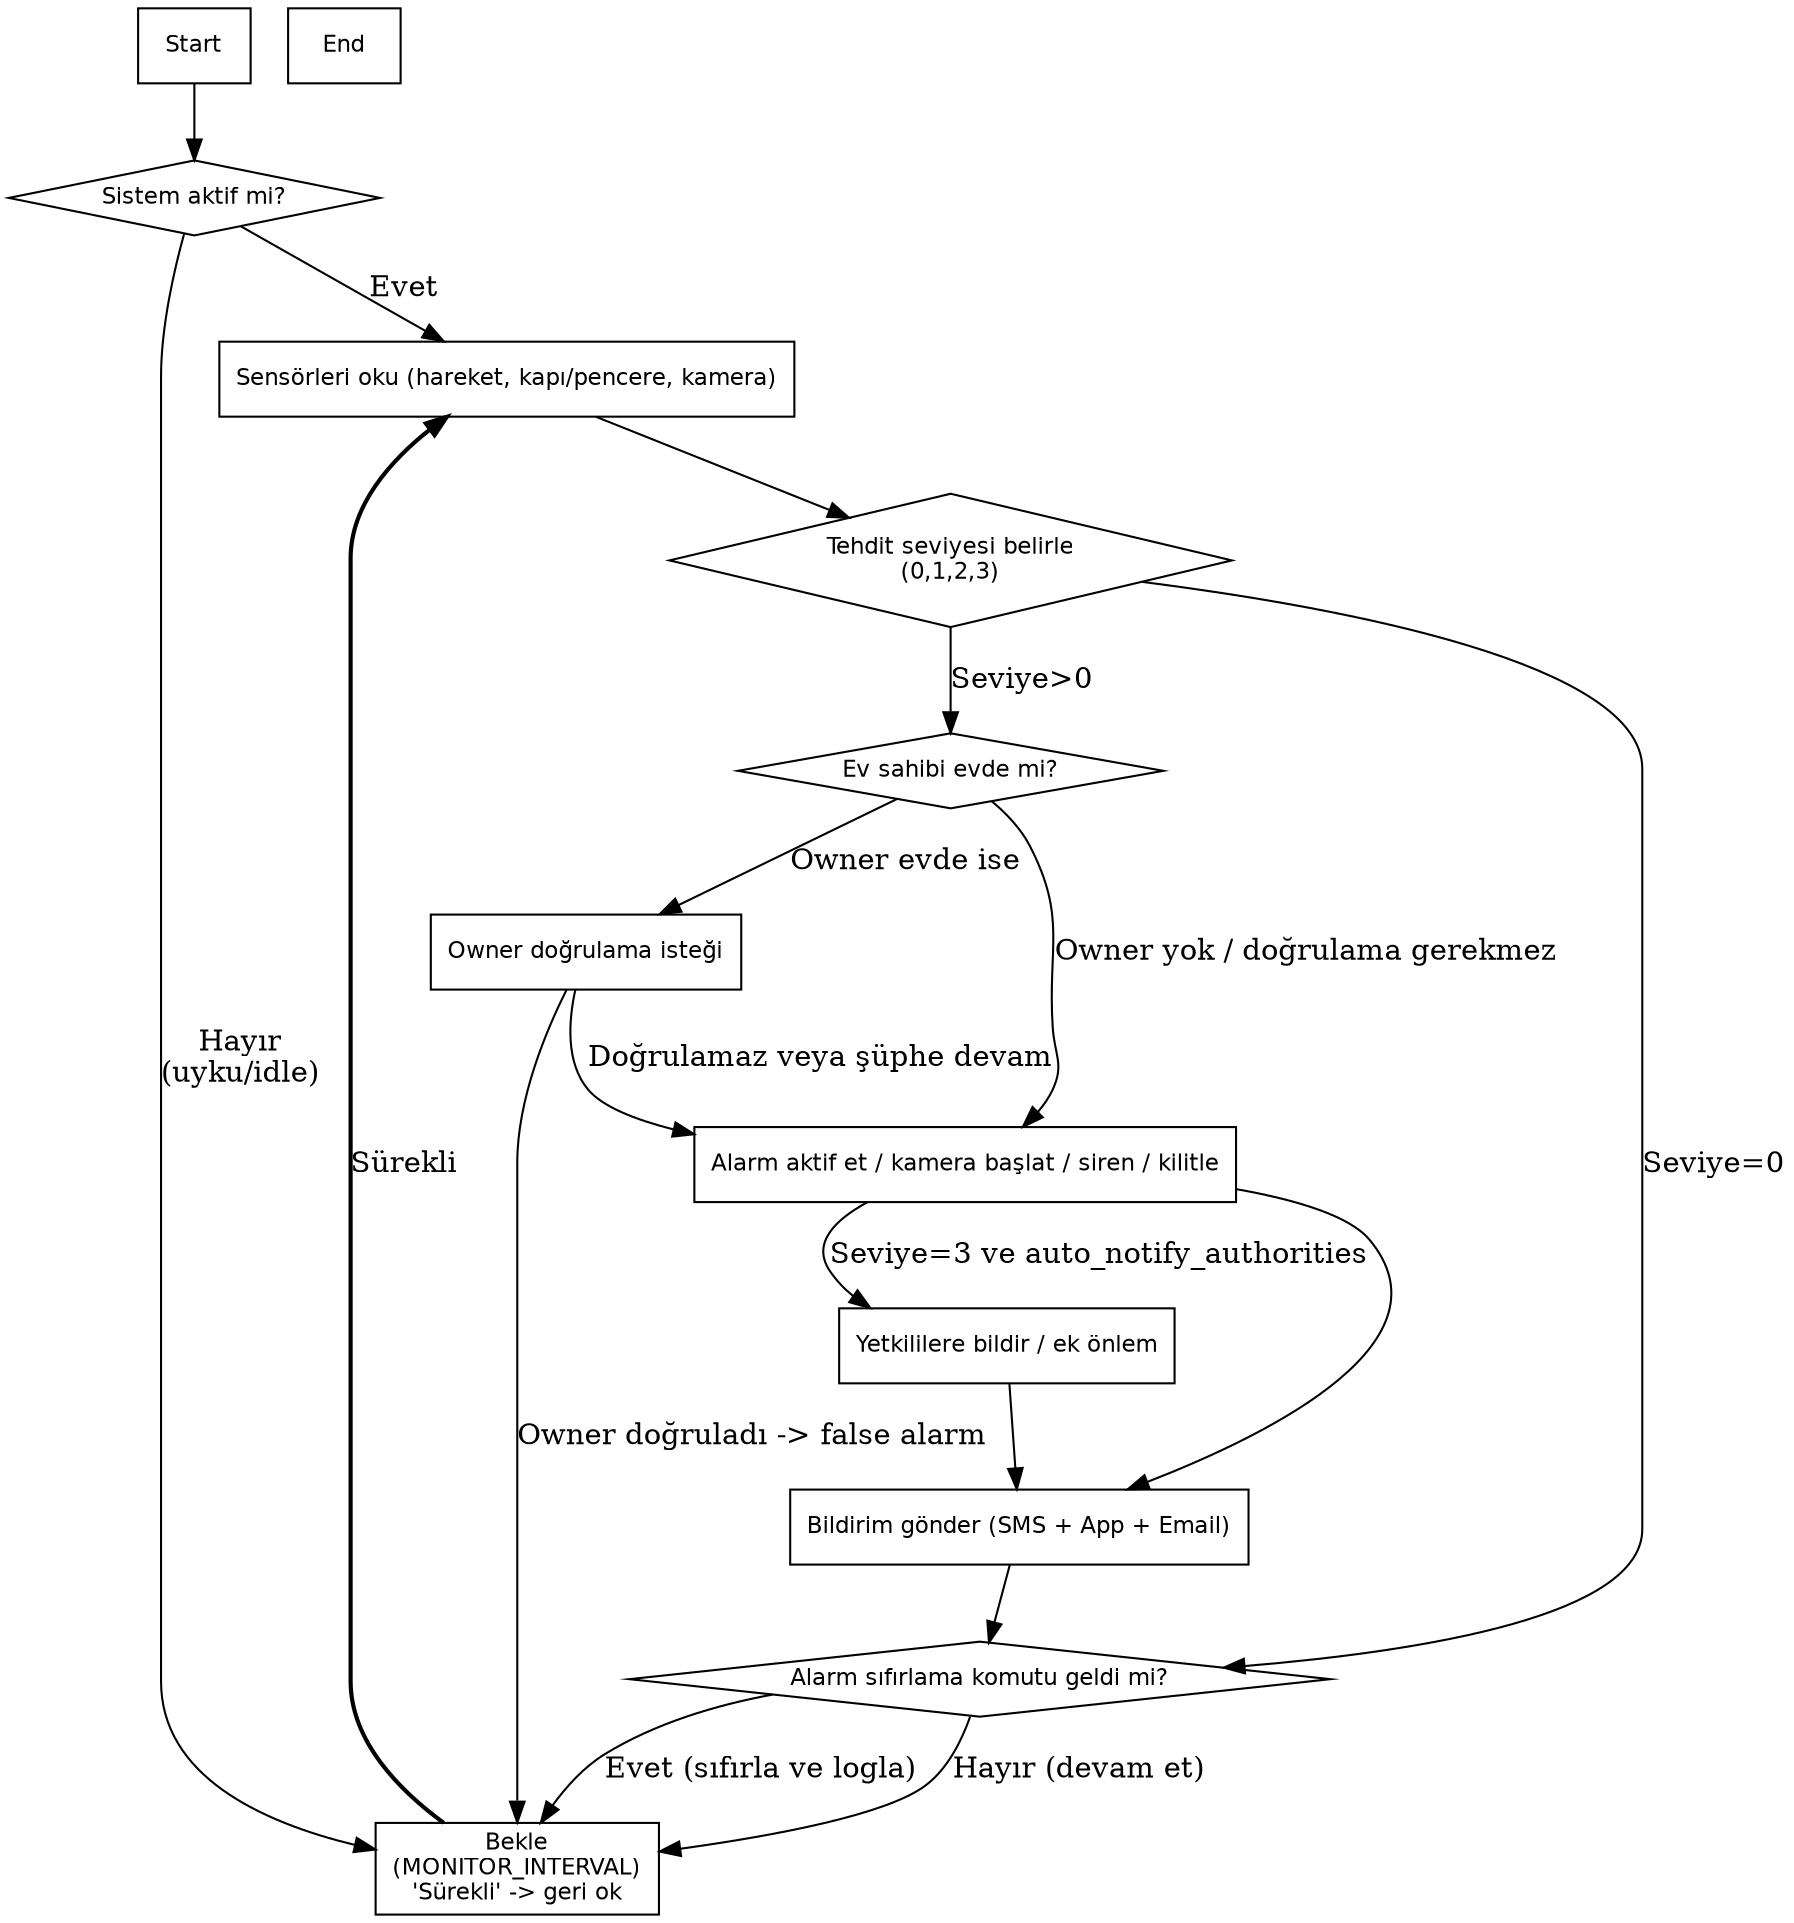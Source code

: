 digraph AkilliEvGuvenlik {
  rankdir=TB;
  node [shape=box, fontsize=11, fontname="Helvetica"];
  Start [label="Start"];
  CheckActive [label="Sistem aktif mi?", shape=diamond];
  ReadSensors [label="Sensörleri oku (hareket, kapı/pencere, kamera)"];
  ThreatEval [label="Tehdit seviyesi belirle\n(0,1,2,3)", shape=diamond];
  OwnerCheck [label="Ev sahibi evde mi?", shape=diamond];
  ConfirmByOwner [label="Owner doğrulama isteği"];
  AlarmActions [label="Alarm aktif et / kamera başlat / siren / kilitle"];
  Notify [label="Bildirim gönder (SMS + App + Email)"];
  ResetCheck [label="Alarm sıfırlama komutu geldi mi?", shape=diamond];
  Escalate [label="Yetkililere bildir / ek önlem"];
  WaitAndLoop [label="Bekle\n(MONITOR_INTERVAL)\n'Sürekli' -> geri ok", shape=box];
  End [label="End"];

  // Akış
  Start -> CheckActive;
  CheckActive -> ReadSensors [label="Evet"];
  CheckActive -> WaitAndLoop [label="Hayır\n(uyku/idle)"];

  ReadSensors -> ThreatEval;

  ThreatEval -> OwnerCheck [label="Seviye>0"];
  ThreatEval -> ResetCheck [label="Seviye=0"];

  OwnerCheck -> ConfirmByOwner [label="Owner evde ise"];
  OwnerCheck -> AlarmActions [label="Owner yok / doğrulama gerekmez"];

  ConfirmByOwner -> AlarmActions [label="Doğrulamaz veya şüphe devam"];
  ConfirmByOwner -> WaitAndLoop [label="Owner doğruladı -> false alarm"];

  AlarmActions -> Notify;
  Notify -> ResetCheck;

  ResetCheck -> WaitAndLoop [label="Hayır (devam et)"];
  ResetCheck -> WaitAndLoop [label="Evet (sıfırla ve logla)"];

  // Yüksek seviye için ek yol
  AlarmActions -> Escalate [label="Seviye=3 ve auto_notify_authorities"];
  Escalate -> Notify;

  // Döngü geri dönüşü - SÜREKLİ
  WaitAndLoop -> ReadSensors [label="Sürekli", style="bold", color="black"];

  // Stil
  node [fontname="Helvetica"];
}

